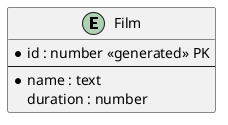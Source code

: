 @startuml
entity "Film" as e01 {
  *id : number <<generated>> PK
  --
  *name : text
  duration : number
}
@enduml